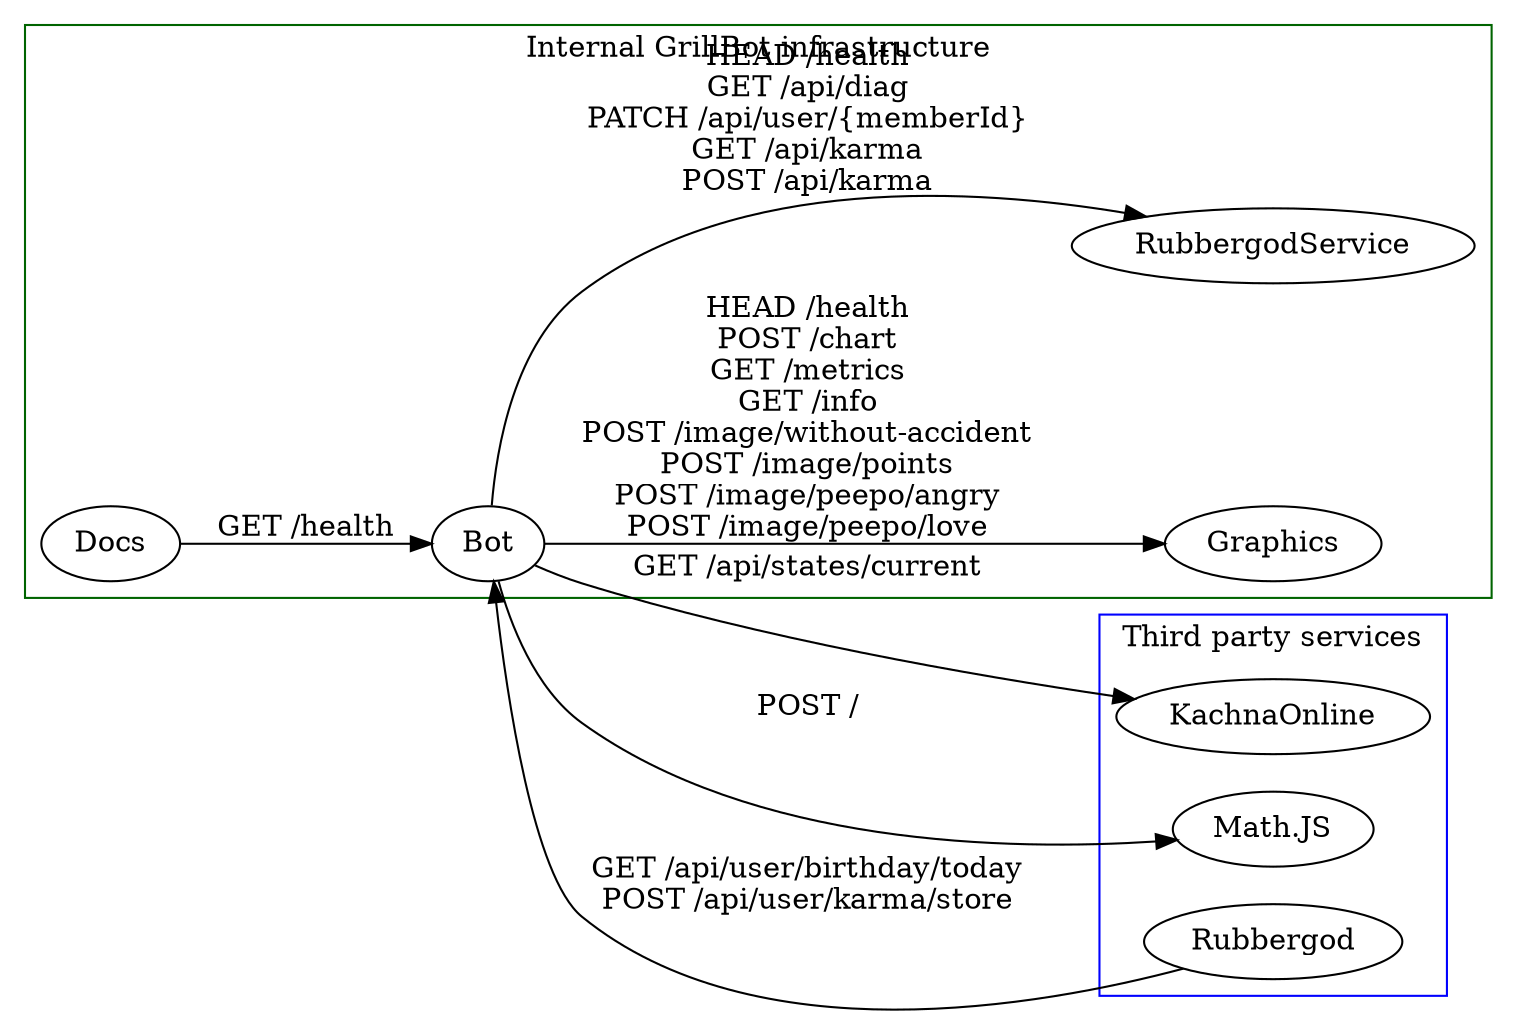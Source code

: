 digraph GrillBotInfrastructure {
    rankdir=LR
    
    subgraph cluster_0 {
        color=Darkgreen
        
        Bot
        Graphics
        Docs
        RubbergodService
        
        label = "Internal GrillBot infrastructure";
    }

    subgraph cluster_1 {
        color=blue
        
        KachnaOnline
        MathJs[label="Math.JS"]
        Rubbergod
        
        label = "Third party services";
    }
  
    Docs -> Bot [label="GET /health"]
    Bot -> MathJs [label="POST /"]
    Bot -> KachnaOnline [label="GET /api/states/current"]
    Bot -> Graphics [label="HEAD /health\nPOST /chart\nGET /metrics\nGET /info\nPOST /image/without-accident\nPOST /image/points\nPOST /image/peepo/angry\nPOST /image/peepo/love"]
    Bot -> RubbergodService[label="HEAD /health\nGET /api/diag\nPATCH /api/user/{memberId}\nGET /api/karma\nPOST /api/karma"]
    Rubbergod -> Bot [label="GET /api/user/birthday/today\nPOST /api/user/karma/store"]
}
